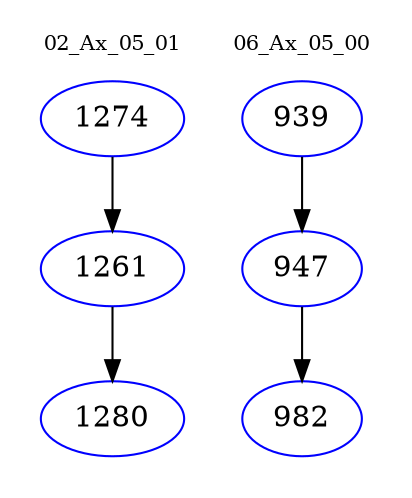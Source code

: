 digraph{
subgraph cluster_0 {
color = white
label = "02_Ax_05_01";
fontsize=10;
T0_1274 [label="1274", color="blue"]
T0_1274 -> T0_1261 [color="black"]
T0_1261 [label="1261", color="blue"]
T0_1261 -> T0_1280 [color="black"]
T0_1280 [label="1280", color="blue"]
}
subgraph cluster_1 {
color = white
label = "06_Ax_05_00";
fontsize=10;
T1_939 [label="939", color="blue"]
T1_939 -> T1_947 [color="black"]
T1_947 [label="947", color="blue"]
T1_947 -> T1_982 [color="black"]
T1_982 [label="982", color="blue"]
}
}
